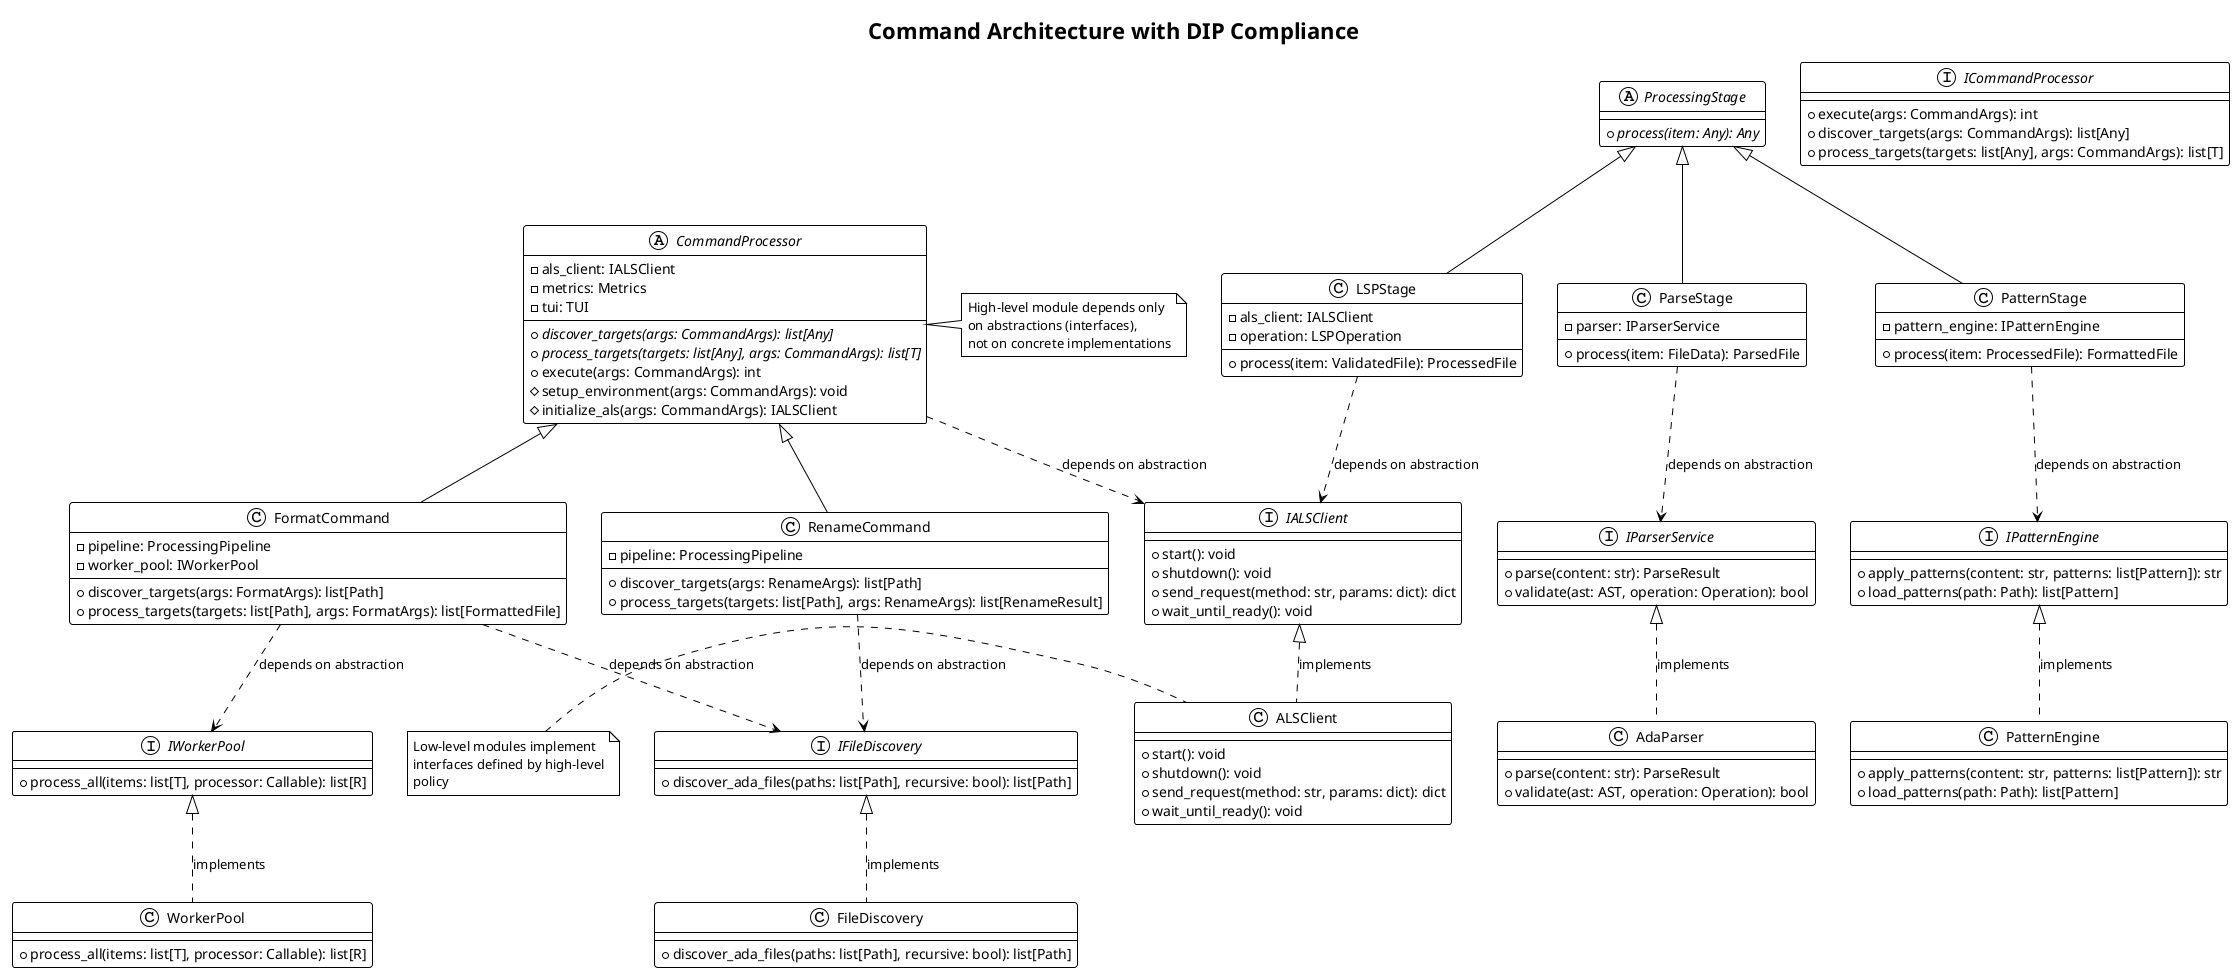 @startuml command-architecture-dip
!theme plain
title Command Architecture with DIP Compliance

' Define interfaces/abstractions
interface ICommandProcessor {
  + execute(args: CommandArgs): int
  + discover_targets(args: CommandArgs): list[Any]
  + process_targets(targets: list[Any], args: CommandArgs): list[T]
}

interface IALSClient {
  + start(): void
  + shutdown(): void
  + send_request(method: str, params: dict): dict
  + wait_until_ready(): void
}

interface IParserService {
  + parse(content: str): ParseResult
  + validate(ast: AST, operation: Operation): bool
}

interface IPatternEngine {
  + apply_patterns(content: str, patterns: list[Pattern]): str
  + load_patterns(path: Path): list[Pattern]
}

interface IFileDiscovery {
  + discover_ada_files(paths: list[Path], recursive: bool): list[Path]
}

interface IWorkerPool {
  + process_all(items: list[T], processor: Callable): list[R]
}

' High-level module (depends on abstractions)
abstract class CommandProcessor {
  - als_client: IALSClient
  - metrics: Metrics
  - tui: TUI
  + {abstract} discover_targets(args: CommandArgs): list[Any]
  + {abstract} process_targets(targets: list[Any], args: CommandArgs): list[T]
  + execute(args: CommandArgs): int
  # setup_environment(args: CommandArgs): void
  # initialize_als(args: CommandArgs): IALSClient
}

' Concrete commands (high-level)
class FormatCommand {
  - pipeline: ProcessingPipeline
  - worker_pool: IWorkerPool
  + discover_targets(args: FormatArgs): list[Path]
  + process_targets(targets: list[Path], args: FormatArgs): list[FormattedFile]
}

class RenameCommand {
  - pipeline: ProcessingPipeline
  + discover_targets(args: RenameArgs): list[Path]
  + process_targets(targets: list[Path], args: RenameArgs): list[RenameResult]
}

' Low-level implementations (depend on abstractions)
class ALSClient {
  + start(): void
  + shutdown(): void
  + send_request(method: str, params: dict): dict
  + wait_until_ready(): void
}

class AdaParser {
  + parse(content: str): ParseResult
  + validate(ast: AST, operation: Operation): bool
}

class PatternEngine {
  + apply_patterns(content: str, patterns: list[Pattern]): str
  + load_patterns(path: Path): list[Pattern]
}

class FileDiscovery {
  + discover_ada_files(paths: list[Path], recursive: bool): list[Path]
}

class WorkerPool {
  + process_all(items: list[T], processor: Callable): list[R]
}

' Pipeline components
abstract class ProcessingStage {
  + {abstract} process(item: Any): Any
}

class LSPStage {
  - als_client: IALSClient
  - operation: LSPOperation
  + process(item: ValidatedFile): ProcessedFile
}

class ParseStage {
  - parser: IParserService
  + process(item: FileData): ParsedFile
}

class PatternStage {
  - pattern_engine: IPatternEngine
  + process(item: ProcessedFile): FormattedFile
}

' Relationships showing DIP compliance
CommandProcessor ..> IALSClient : depends on abstraction
CommandProcessor <|-- FormatCommand
CommandProcessor <|-- RenameCommand

FormatCommand ..> IWorkerPool : depends on abstraction
FormatCommand ..> IFileDiscovery : depends on abstraction
RenameCommand ..> IFileDiscovery : depends on abstraction

LSPStage ..> IALSClient : depends on abstraction
ParseStage ..> IParserService : depends on abstraction
PatternStage ..> IPatternEngine : depends on abstraction

IALSClient <|.. ALSClient : implements
IParserService <|.. AdaParser : implements
IPatternEngine <|.. PatternEngine : implements
IFileDiscovery <|.. FileDiscovery : implements
IWorkerPool <|.. WorkerPool : implements

ProcessingStage <|-- LSPStage
ProcessingStage <|-- ParseStage
ProcessingStage <|-- PatternStage

note right of CommandProcessor
  High-level module depends only
  on abstractions (interfaces),
  not on concrete implementations
end note

note left of ALSClient
  Low-level modules implement
  interfaces defined by high-level
  policy
end note

@enduml